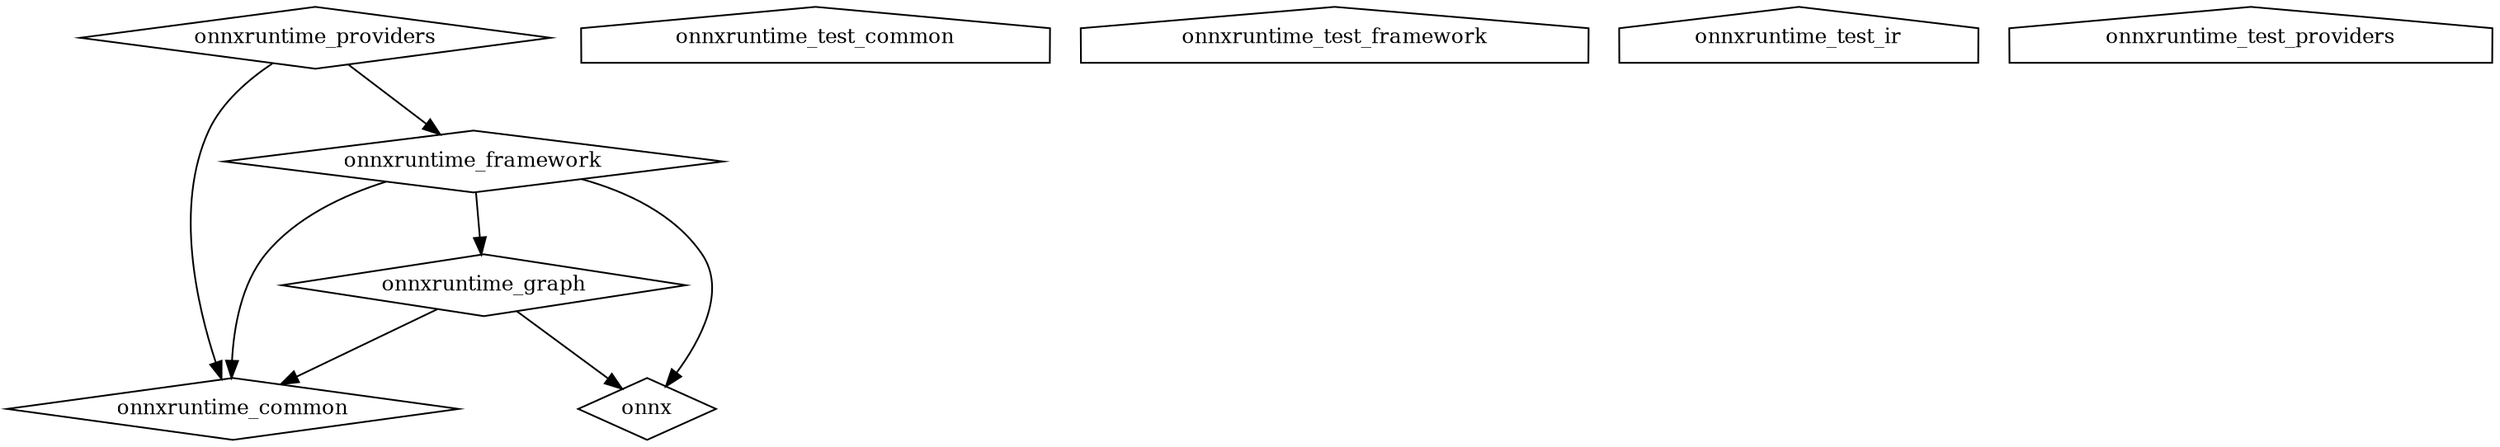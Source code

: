 digraph "GG" {
node [
  fontsize = "12"
];
    "node12" [ label="onnxruntime_graph" shape="diamond"];
    "node10" [ label="onnxruntime_common" shape="diamond"];
    "node12" -> "node10" // onnxruntime_graph -> onnxruntime_common
    "node4" [ label="onnx" shape="diamond"];
    "node12" -> "node4" // onnxruntime_graph -> onnx
    "node15" [ label="onnxruntime_framework" shape="diamond"];
    "node15" -> "node12" // onnxruntime_framework -> onnxruntime_graph
    "node15" -> "node10" // onnxruntime_framework -> onnxruntime_common
    "node15" -> "node4" // onnxruntime_framework -> onnx
    "node17" [ label="onnxruntime_providers" shape="diamond"];
    "node17" -> "node10" // onnxruntime_providers -> onnxruntime_common
    "node17" -> "node15" // onnxruntime_providers -> onnxruntime_framework
    "node18" [ label="onnxruntime_test_common" shape="house"];
    "node6" [ label="onnxruntime_test_framework" shape="house"];
    "node19" [ label="onnxruntime_test_ir" shape="house"];
    "node20" [ label="onnxruntime_test_providers" shape="house"];
}
